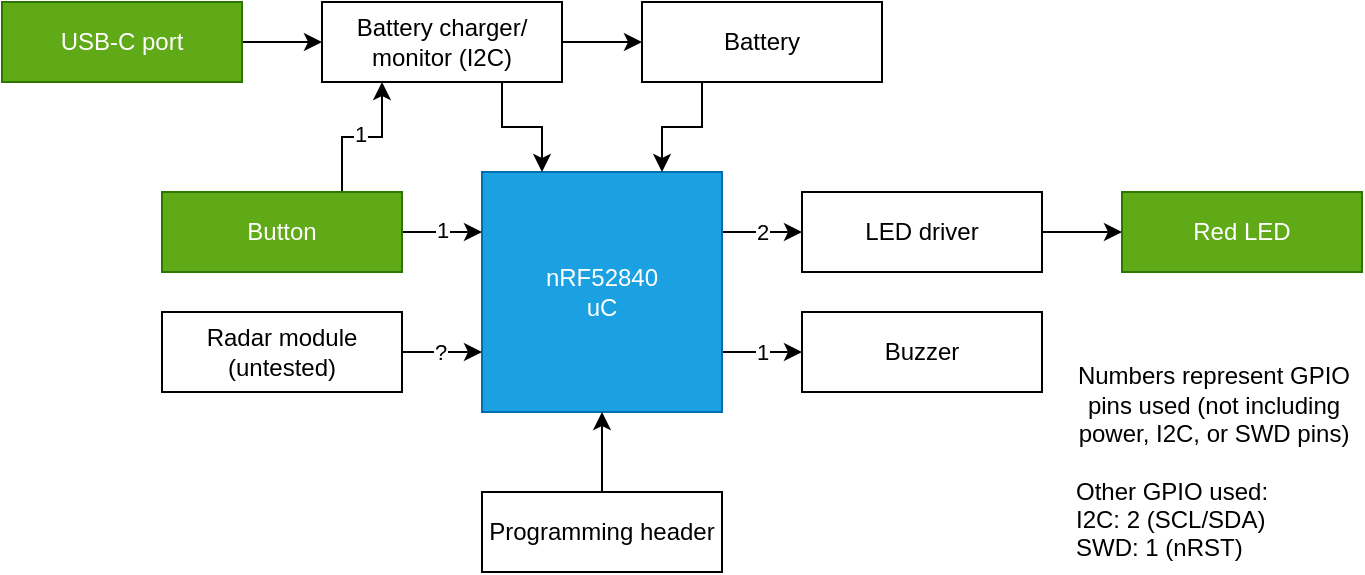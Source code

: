 <mxfile version="24.7.17">
  <diagram name="Page-1" id="b-hXU5d7v4bI59rn8OH2">
    <mxGraphModel dx="869" dy="590" grid="1" gridSize="5" guides="1" tooltips="1" connect="1" arrows="1" fold="1" page="1" pageScale="1" pageWidth="1100" pageHeight="850" math="0" shadow="0">
      <root>
        <mxCell id="0" />
        <mxCell id="1" parent="0" />
        <mxCell id="JPSjPqsW3roWkfqV_JE0-22" style="edgeStyle=orthogonalEdgeStyle;rounded=0;orthogonalLoop=1;jettySize=auto;html=1;exitX=1;exitY=0.25;exitDx=0;exitDy=0;entryX=0;entryY=0.5;entryDx=0;entryDy=0;" parent="1" source="JPSjPqsW3roWkfqV_JE0-1" target="JPSjPqsW3roWkfqV_JE0-10" edge="1">
          <mxGeometry relative="1" as="geometry" />
        </mxCell>
        <mxCell id="JPSjPqsW3roWkfqV_JE0-30" value="2" style="edgeLabel;html=1;align=center;verticalAlign=middle;resizable=0;points=[];" parent="JPSjPqsW3roWkfqV_JE0-22" vertex="1" connectable="0">
          <mxGeometry x="-0.26" y="1" relative="1" as="geometry">
            <mxPoint x="5" y="1" as="offset" />
          </mxGeometry>
        </mxCell>
        <mxCell id="JPSjPqsW3roWkfqV_JE0-23" value="" style="edgeStyle=orthogonalEdgeStyle;rounded=0;orthogonalLoop=1;jettySize=auto;html=1;exitX=1;exitY=0.75;exitDx=0;exitDy=0;" parent="1" source="JPSjPqsW3roWkfqV_JE0-1" target="JPSjPqsW3roWkfqV_JE0-4" edge="1">
          <mxGeometry relative="1" as="geometry" />
        </mxCell>
        <mxCell id="JPSjPqsW3roWkfqV_JE0-29" value="1" style="edgeLabel;html=1;align=center;verticalAlign=middle;resizable=0;points=[];" parent="JPSjPqsW3roWkfqV_JE0-23" vertex="1" connectable="0">
          <mxGeometry x="-0.099" relative="1" as="geometry">
            <mxPoint x="2" as="offset" />
          </mxGeometry>
        </mxCell>
        <mxCell id="JPSjPqsW3roWkfqV_JE0-1" value="nRF52840&lt;div&gt;uC&lt;/div&gt;" style="rounded=0;whiteSpace=wrap;html=1;fillColor=#1ba1e2;fontColor=#ffffff;strokeColor=#006EAF;" parent="1" vertex="1">
          <mxGeometry x="490" y="365" width="120" height="120" as="geometry" />
        </mxCell>
        <mxCell id="JPSjPqsW3roWkfqV_JE0-2" value="Red LED" style="rounded=0;whiteSpace=wrap;html=1;fillColor=#60a917;fontColor=#ffffff;strokeColor=#2D7600;" parent="1" vertex="1">
          <mxGeometry x="810" y="375" width="120" height="40" as="geometry" />
        </mxCell>
        <mxCell id="JPSjPqsW3roWkfqV_JE0-4" value="Buzzer" style="rounded=0;whiteSpace=wrap;html=1;" parent="1" vertex="1">
          <mxGeometry x="650" y="435" width="120" height="40" as="geometry" />
        </mxCell>
        <mxCell id="IxGwrkEJEmRVaj-48T7x-1" style="edgeStyle=orthogonalEdgeStyle;rounded=0;orthogonalLoop=1;jettySize=auto;html=1;exitX=0.25;exitY=1;exitDx=0;exitDy=0;entryX=0.75;entryY=0;entryDx=0;entryDy=0;" parent="1" source="JPSjPqsW3roWkfqV_JE0-5" target="JPSjPqsW3roWkfqV_JE0-1" edge="1">
          <mxGeometry relative="1" as="geometry" />
        </mxCell>
        <mxCell id="JPSjPqsW3roWkfqV_JE0-5" value="Battery" style="rounded=0;whiteSpace=wrap;html=1;" parent="1" vertex="1">
          <mxGeometry x="570" y="280" width="120" height="40" as="geometry" />
        </mxCell>
        <mxCell id="ulriXMYksRP9FhmdlJl3-11" value="" style="edgeStyle=orthogonalEdgeStyle;rounded=0;orthogonalLoop=1;jettySize=auto;html=1;" parent="1" source="JPSjPqsW3roWkfqV_JE0-7" target="JPSjPqsW3roWkfqV_JE0-11" edge="1">
          <mxGeometry relative="1" as="geometry" />
        </mxCell>
        <mxCell id="JPSjPqsW3roWkfqV_JE0-7" value="USB-C port" style="rounded=0;whiteSpace=wrap;html=1;fillColor=#60a917;fontColor=#ffffff;strokeColor=#2D7600;" parent="1" vertex="1">
          <mxGeometry x="250" y="280" width="120" height="40" as="geometry" />
        </mxCell>
        <mxCell id="JPSjPqsW3roWkfqV_JE0-25" value="" style="edgeStyle=orthogonalEdgeStyle;rounded=0;orthogonalLoop=1;jettySize=auto;html=1;" parent="1" source="JPSjPqsW3roWkfqV_JE0-8" target="JPSjPqsW3roWkfqV_JE0-1" edge="1">
          <mxGeometry relative="1" as="geometry" />
        </mxCell>
        <mxCell id="JPSjPqsW3roWkfqV_JE0-8" value="Programming header" style="rounded=0;whiteSpace=wrap;html=1;" parent="1" vertex="1">
          <mxGeometry x="490" y="525" width="120" height="40" as="geometry" />
        </mxCell>
        <mxCell id="JPSjPqsW3roWkfqV_JE0-24" value="" style="edgeStyle=orthogonalEdgeStyle;rounded=0;orthogonalLoop=1;jettySize=auto;html=1;" parent="1" source="JPSjPqsW3roWkfqV_JE0-10" target="JPSjPqsW3roWkfqV_JE0-2" edge="1">
          <mxGeometry relative="1" as="geometry" />
        </mxCell>
        <mxCell id="JPSjPqsW3roWkfqV_JE0-10" value="LED driver" style="rounded=0;whiteSpace=wrap;html=1;" parent="1" vertex="1">
          <mxGeometry x="650" y="375" width="120" height="40" as="geometry" />
        </mxCell>
        <mxCell id="ulriXMYksRP9FhmdlJl3-9" value="" style="edgeStyle=orthogonalEdgeStyle;rounded=0;orthogonalLoop=1;jettySize=auto;html=1;" parent="1" source="JPSjPqsW3roWkfqV_JE0-11" target="JPSjPqsW3roWkfqV_JE0-5" edge="1">
          <mxGeometry relative="1" as="geometry" />
        </mxCell>
        <mxCell id="IxGwrkEJEmRVaj-48T7x-2" style="edgeStyle=orthogonalEdgeStyle;rounded=0;orthogonalLoop=1;jettySize=auto;html=1;exitX=0.75;exitY=1;exitDx=0;exitDy=0;entryX=0.25;entryY=0;entryDx=0;entryDy=0;" parent="1" source="JPSjPqsW3roWkfqV_JE0-11" target="JPSjPqsW3roWkfqV_JE0-1" edge="1">
          <mxGeometry relative="1" as="geometry" />
        </mxCell>
        <mxCell id="JPSjPqsW3roWkfqV_JE0-11" value="Battery charger/ monitor (I2C)" style="rounded=0;whiteSpace=wrap;html=1;" parent="1" vertex="1">
          <mxGeometry x="410" y="280" width="120" height="40" as="geometry" />
        </mxCell>
        <mxCell id="JPSjPqsW3roWkfqV_JE0-17" style="edgeStyle=orthogonalEdgeStyle;rounded=0;orthogonalLoop=1;jettySize=auto;html=1;exitX=1;exitY=0.5;exitDx=0;exitDy=0;entryX=0;entryY=0.25;entryDx=0;entryDy=0;" parent="1" source="JPSjPqsW3roWkfqV_JE0-12" target="JPSjPqsW3roWkfqV_JE0-1" edge="1">
          <mxGeometry relative="1" as="geometry" />
        </mxCell>
        <mxCell id="JPSjPqsW3roWkfqV_JE0-37" value="1" style="edgeLabel;html=1;align=center;verticalAlign=middle;resizable=0;points=[];" parent="JPSjPqsW3roWkfqV_JE0-17" vertex="1" connectable="0">
          <mxGeometry x="-0.008" y="1" relative="1" as="geometry">
            <mxPoint as="offset" />
          </mxGeometry>
        </mxCell>
        <mxCell id="IxGwrkEJEmRVaj-48T7x-3" style="edgeStyle=orthogonalEdgeStyle;rounded=0;orthogonalLoop=1;jettySize=auto;html=1;exitX=0.75;exitY=0;exitDx=0;exitDy=0;entryX=0.25;entryY=1;entryDx=0;entryDy=0;" parent="1" source="JPSjPqsW3roWkfqV_JE0-12" target="JPSjPqsW3roWkfqV_JE0-11" edge="1">
          <mxGeometry relative="1" as="geometry" />
        </mxCell>
        <mxCell id="IxGwrkEJEmRVaj-48T7x-4" value="1" style="edgeLabel;html=1;align=center;verticalAlign=middle;resizable=0;points=[];" parent="IxGwrkEJEmRVaj-48T7x-3" vertex="1" connectable="0">
          <mxGeometry x="-0.024" y="2" relative="1" as="geometry">
            <mxPoint as="offset" />
          </mxGeometry>
        </mxCell>
        <mxCell id="JPSjPqsW3roWkfqV_JE0-12" value="Button" style="rounded=0;whiteSpace=wrap;html=1;fillColor=#60a917;fontColor=#ffffff;strokeColor=#2D7600;" parent="1" vertex="1">
          <mxGeometry x="330" y="375" width="120" height="40" as="geometry" />
        </mxCell>
        <mxCell id="JPSjPqsW3roWkfqV_JE0-39" value="&lt;div style=&quot;text-align: center;&quot;&gt;&lt;span style=&quot;background-color: initial;&quot;&gt;Numbers represent GPIO pins used (not including power, I2C, or SWD pins)&lt;/span&gt;&lt;/div&gt;&lt;br&gt;Other GPIO used:&lt;br&gt;I2C: 2 (SCL/SDA)&lt;br&gt;&lt;div style=&quot;&quot;&gt;&lt;span style=&quot;background-color: initial;&quot;&gt;SWD: 1 (nRST)&lt;br&gt;&lt;/span&gt;&lt;/div&gt;" style="text;html=1;align=left;verticalAlign=middle;whiteSpace=wrap;rounded=0;" parent="1" vertex="1">
          <mxGeometry x="785" y="460" width="140" height="100" as="geometry" />
        </mxCell>
        <mxCell id="yUGnrSmNQkKI3lgdxQrk-2" value="" style="edgeStyle=orthogonalEdgeStyle;rounded=0;orthogonalLoop=1;jettySize=auto;html=1;entryX=0;entryY=0.75;entryDx=0;entryDy=0;" parent="1" source="yUGnrSmNQkKI3lgdxQrk-1" target="JPSjPqsW3roWkfqV_JE0-1" edge="1">
          <mxGeometry relative="1" as="geometry" />
        </mxCell>
        <mxCell id="yUGnrSmNQkKI3lgdxQrk-4" value="?" style="edgeLabel;html=1;align=center;verticalAlign=middle;resizable=0;points=[];" parent="yUGnrSmNQkKI3lgdxQrk-2" vertex="1" connectable="0">
          <mxGeometry x="-0.072" relative="1" as="geometry">
            <mxPoint as="offset" />
          </mxGeometry>
        </mxCell>
        <mxCell id="yUGnrSmNQkKI3lgdxQrk-1" value="Radar module&lt;div&gt;(untested)&lt;/div&gt;" style="rounded=0;whiteSpace=wrap;html=1;" parent="1" vertex="1">
          <mxGeometry x="330" y="435" width="120" height="40" as="geometry" />
        </mxCell>
      </root>
    </mxGraphModel>
  </diagram>
</mxfile>

